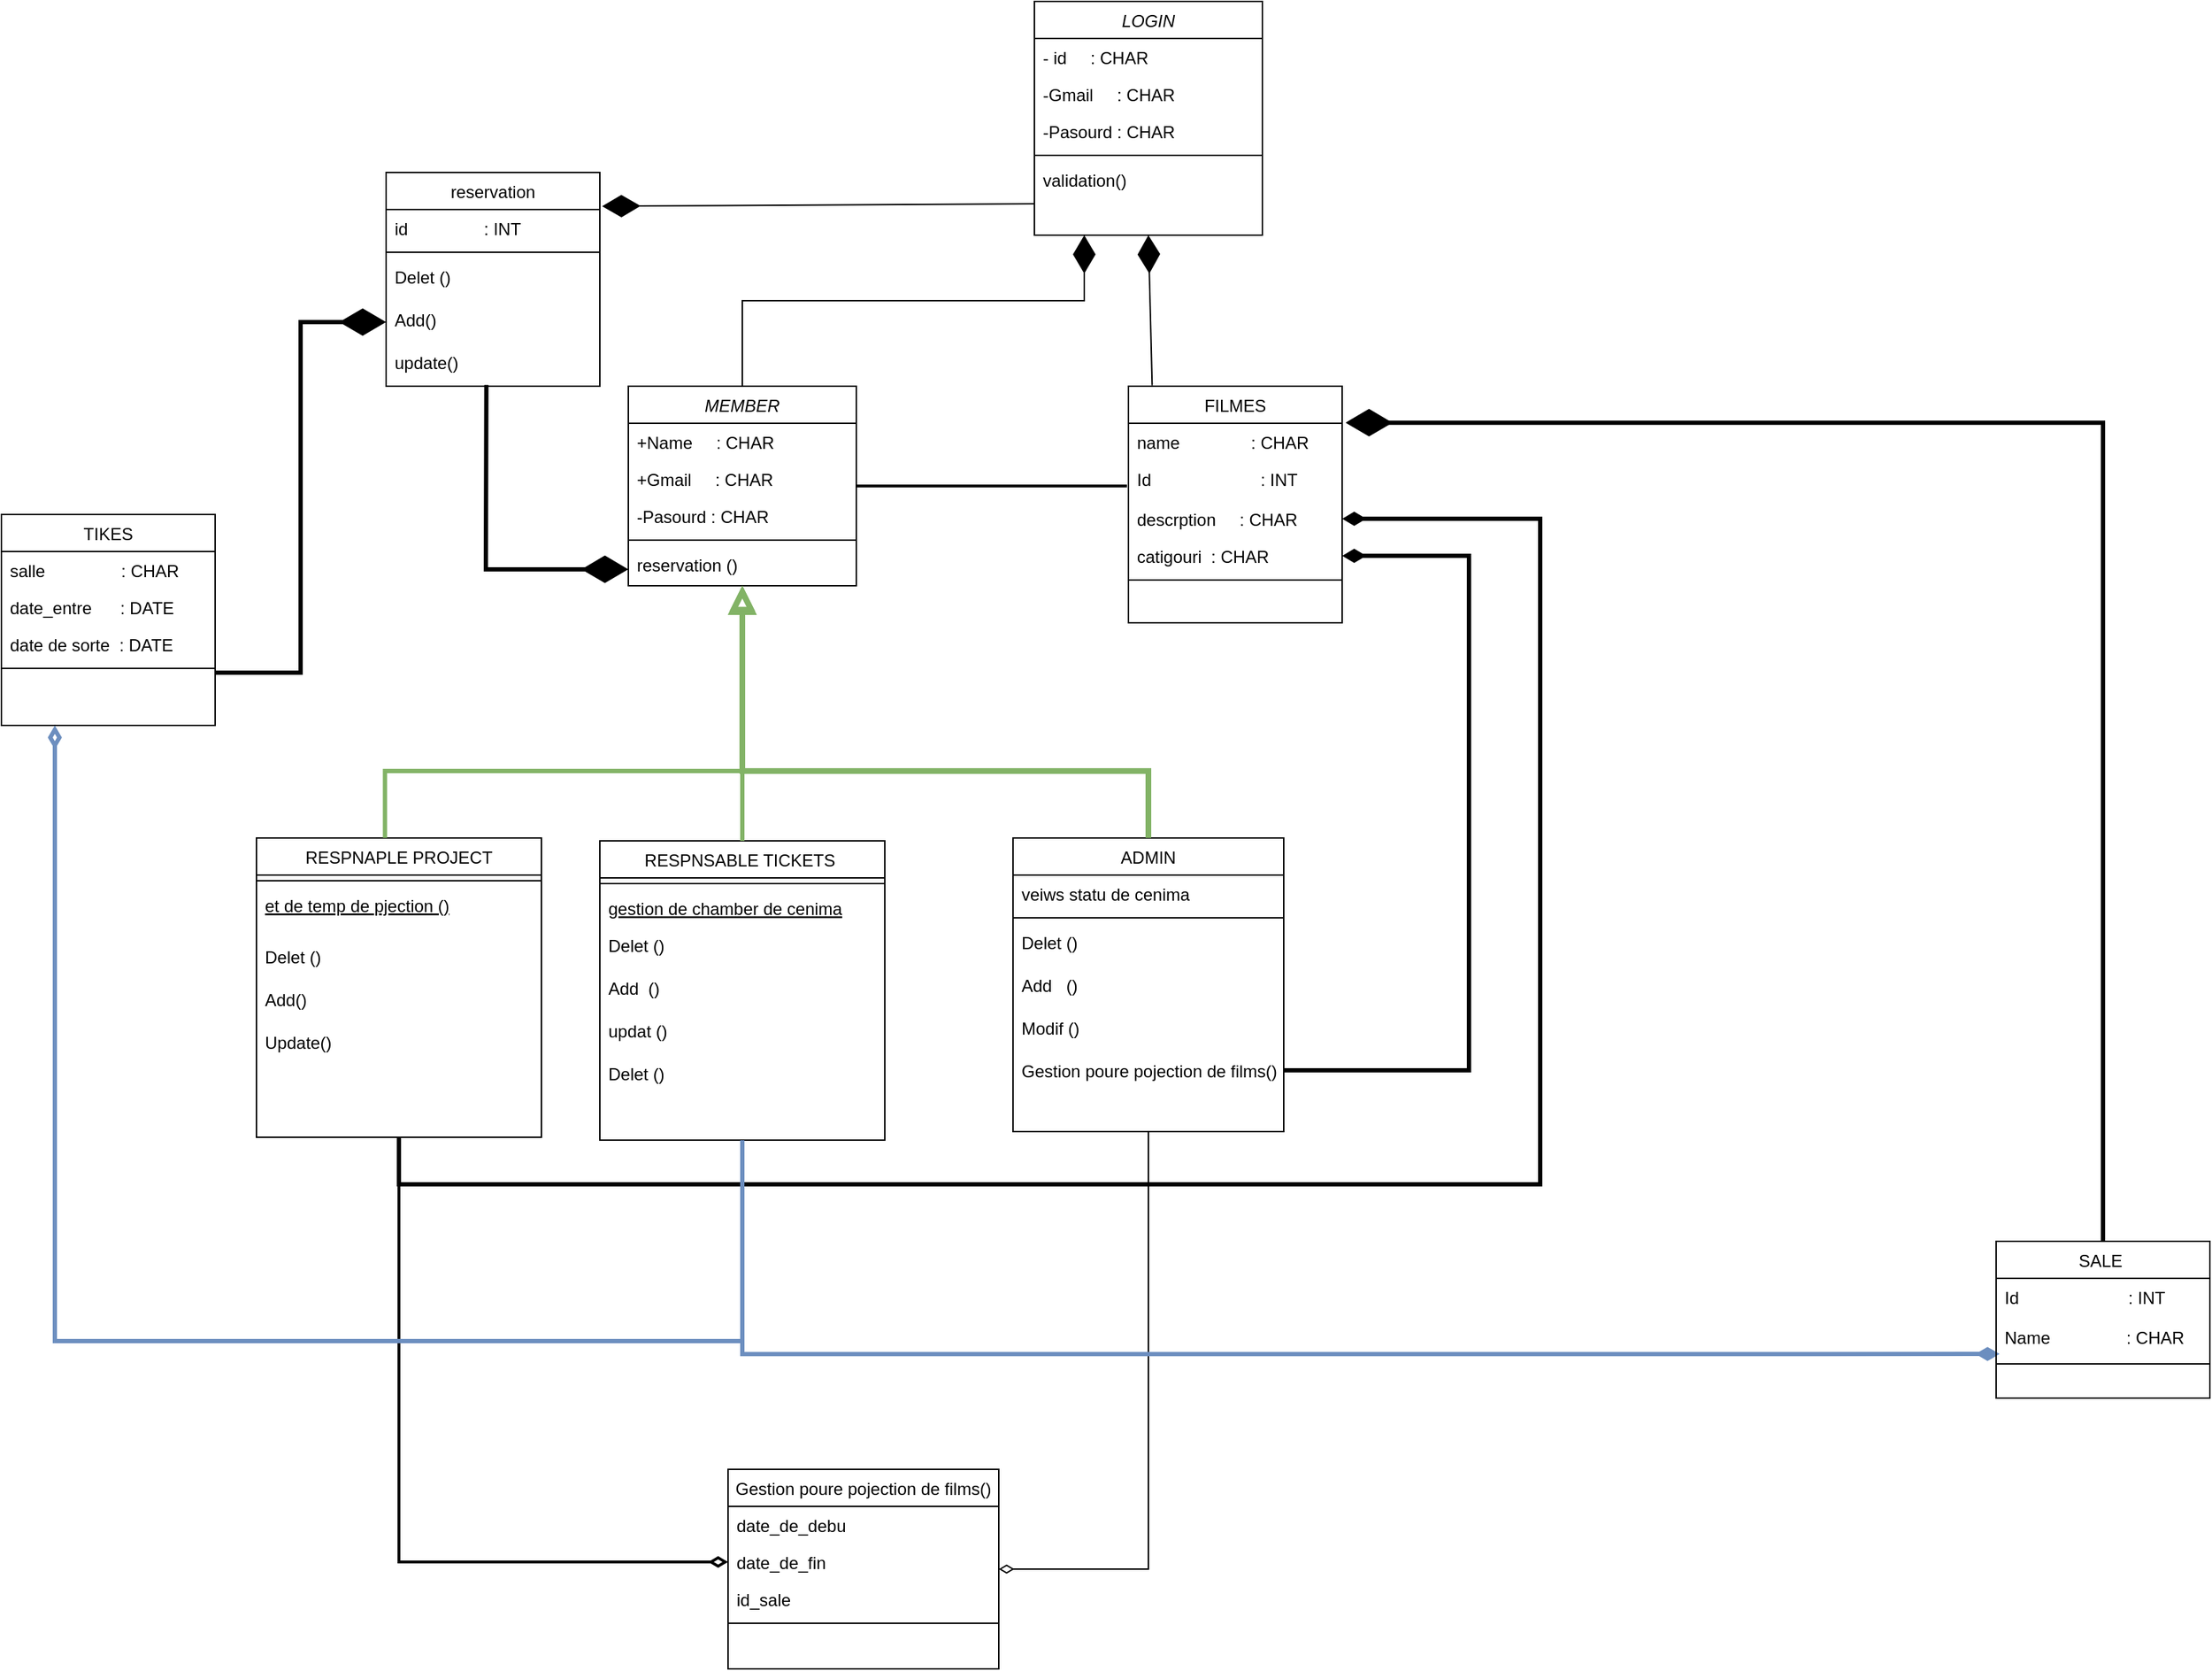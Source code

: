 <mxfile version="25.0.3">
  <diagram id="C5RBs43oDa-KdzZeNtuy" name="Page-1">
    <mxGraphModel dx="3377" dy="1540" grid="1" gridSize="10" guides="1" tooltips="1" connect="1" arrows="1" fold="1" page="1" pageScale="1" pageWidth="827" pageHeight="1169" math="0" shadow="0">
      <root>
        <mxCell id="WIyWlLk6GJQsqaUBKTNV-0" />
        <mxCell id="WIyWlLk6GJQsqaUBKTNV-1" parent="WIyWlLk6GJQsqaUBKTNV-0" />
        <mxCell id="zkfFHV4jXpPFQw0GAbJ--0" value="MEMBER" style="swimlane;fontStyle=2;align=center;verticalAlign=top;childLayout=stackLayout;horizontal=1;startSize=26;horizontalStack=0;resizeParent=1;resizeLast=0;collapsible=1;marginBottom=0;rounded=0;shadow=0;strokeWidth=1;" parent="WIyWlLk6GJQsqaUBKTNV-1" vertex="1">
          <mxGeometry x="-340" y="320" width="160" height="140" as="geometry">
            <mxRectangle x="230" y="140" width="160" height="26" as="alternateBounds" />
          </mxGeometry>
        </mxCell>
        <mxCell id="zkfFHV4jXpPFQw0GAbJ--1" value="+Name     : CHAR" style="text;align=left;verticalAlign=top;spacingLeft=4;spacingRight=4;overflow=hidden;rotatable=0;points=[[0,0.5],[1,0.5]];portConstraint=eastwest;" parent="zkfFHV4jXpPFQw0GAbJ--0" vertex="1">
          <mxGeometry y="26" width="160" height="26" as="geometry" />
        </mxCell>
        <mxCell id="zkfFHV4jXpPFQw0GAbJ--2" value="+Gmail     : CHAR" style="text;align=left;verticalAlign=top;spacingLeft=4;spacingRight=4;overflow=hidden;rotatable=0;points=[[0,0.5],[1,0.5]];portConstraint=eastwest;rounded=0;shadow=0;html=0;" parent="zkfFHV4jXpPFQw0GAbJ--0" vertex="1">
          <mxGeometry y="52" width="160" height="26" as="geometry" />
        </mxCell>
        <mxCell id="zkfFHV4jXpPFQw0GAbJ--3" value="-Pasourd : CHAR " style="text;align=left;verticalAlign=top;spacingLeft=4;spacingRight=4;overflow=hidden;rotatable=0;points=[[0,0.5],[1,0.5]];portConstraint=eastwest;rounded=0;shadow=0;html=0;" parent="zkfFHV4jXpPFQw0GAbJ--0" vertex="1">
          <mxGeometry y="78" width="160" height="26" as="geometry" />
        </mxCell>
        <mxCell id="zkfFHV4jXpPFQw0GAbJ--4" value="" style="line;html=1;strokeWidth=1;align=left;verticalAlign=middle;spacingTop=-1;spacingLeft=3;spacingRight=3;rotatable=0;labelPosition=right;points=[];portConstraint=eastwest;" parent="zkfFHV4jXpPFQw0GAbJ--0" vertex="1">
          <mxGeometry y="104" width="160" height="8" as="geometry" />
        </mxCell>
        <mxCell id="zkfFHV4jXpPFQw0GAbJ--5" value="reservation ()" style="text;align=left;verticalAlign=top;spacingLeft=4;spacingRight=4;overflow=hidden;rotatable=0;points=[[0,0.5],[1,0.5]];portConstraint=eastwest;" parent="zkfFHV4jXpPFQw0GAbJ--0" vertex="1">
          <mxGeometry y="112" width="160" height="28" as="geometry" />
        </mxCell>
        <mxCell id="-boP2i2i7fHWYDnrBL-F-204" style="edgeStyle=orthogonalEdgeStyle;rounded=0;orthogonalLoop=1;jettySize=auto;html=1;exitX=0.5;exitY=1;exitDx=0;exitDy=0;entryX=1;entryY=0.5;entryDx=0;entryDy=0;fontSize=12;startSize=8;endSize=8;endArrow=diamondThin;endFill=0;" edge="1" parent="WIyWlLk6GJQsqaUBKTNV-1" source="zkfFHV4jXpPFQw0GAbJ--13" target="-boP2i2i7fHWYDnrBL-F-194">
          <mxGeometry relative="1" as="geometry" />
        </mxCell>
        <mxCell id="zkfFHV4jXpPFQw0GAbJ--13" value="ADMIN" style="swimlane;fontStyle=0;align=center;verticalAlign=top;childLayout=stackLayout;horizontal=1;startSize=26;horizontalStack=0;resizeParent=1;resizeLast=0;collapsible=1;marginBottom=0;rounded=0;shadow=0;strokeWidth=1;" parent="WIyWlLk6GJQsqaUBKTNV-1" vertex="1">
          <mxGeometry x="-70" y="637" width="190" height="206" as="geometry">
            <mxRectangle x="340" y="380" width="170" height="26" as="alternateBounds" />
          </mxGeometry>
        </mxCell>
        <mxCell id="-boP2i2i7fHWYDnrBL-F-23" value="veiws statu de cenima " style="text;align=left;verticalAlign=top;spacingLeft=4;spacingRight=4;overflow=hidden;rotatable=0;points=[[0,0.5],[1,0.5]];portConstraint=eastwest;" vertex="1" parent="zkfFHV4jXpPFQw0GAbJ--13">
          <mxGeometry y="26" width="190" height="26" as="geometry" />
        </mxCell>
        <mxCell id="zkfFHV4jXpPFQw0GAbJ--15" value="" style="line;html=1;strokeWidth=1;align=left;verticalAlign=middle;spacingTop=-1;spacingLeft=3;spacingRight=3;rotatable=0;labelPosition=right;points=[];portConstraint=eastwest;" parent="zkfFHV4jXpPFQw0GAbJ--13" vertex="1">
          <mxGeometry y="52" width="190" height="8" as="geometry" />
        </mxCell>
        <mxCell id="-boP2i2i7fHWYDnrBL-F-17" value="Delet ()&#xa;&#xa;&#xa;" style="text;align=left;verticalAlign=top;spacingLeft=4;spacingRight=4;overflow=hidden;rotatable=0;points=[[0,0.5],[1,0.5]];portConstraint=eastwest;" vertex="1" parent="zkfFHV4jXpPFQw0GAbJ--13">
          <mxGeometry y="60" width="190" height="30" as="geometry" />
        </mxCell>
        <mxCell id="-boP2i2i7fHWYDnrBL-F-147" value="Add   ()" style="text;align=left;verticalAlign=top;spacingLeft=4;spacingRight=4;overflow=hidden;rotatable=0;points=[[0,0.5],[1,0.5]];portConstraint=eastwest;" vertex="1" parent="zkfFHV4jXpPFQw0GAbJ--13">
          <mxGeometry y="90" width="190" height="30" as="geometry" />
        </mxCell>
        <mxCell id="-boP2i2i7fHWYDnrBL-F-148" value="Modif ()" style="text;align=left;verticalAlign=top;spacingLeft=4;spacingRight=4;overflow=hidden;rotatable=0;points=[[0,0.5],[1,0.5]];portConstraint=eastwest;" vertex="1" parent="zkfFHV4jXpPFQw0GAbJ--13">
          <mxGeometry y="120" width="190" height="30" as="geometry" />
        </mxCell>
        <mxCell id="-boP2i2i7fHWYDnrBL-F-21" value="Gestion poure pojection de films()" style="text;align=left;verticalAlign=top;spacingLeft=4;spacingRight=4;overflow=hidden;rotatable=0;points=[[0,0.5],[1,0.5]];portConstraint=eastwest;" vertex="1" parent="zkfFHV4jXpPFQw0GAbJ--13">
          <mxGeometry y="150" width="190" height="26" as="geometry" />
        </mxCell>
        <mxCell id="zkfFHV4jXpPFQw0GAbJ--16" value="" style="endArrow=block;endSize=10;endFill=0;shadow=0;strokeWidth=4;rounded=0;curved=0;edgeStyle=elbowEdgeStyle;elbow=vertical;exitX=0.5;exitY=0;exitDx=0;exitDy=0;entryX=0.5;entryY=1;entryDx=0;entryDy=0;fillColor=#d5e8d4;strokeColor=#82B366;" parent="WIyWlLk6GJQsqaUBKTNV-1" source="zkfFHV4jXpPFQw0GAbJ--13" target="zkfFHV4jXpPFQw0GAbJ--0" edge="1">
          <mxGeometry width="160" relative="1" as="geometry">
            <mxPoint x="10" y="769" as="sourcePoint" />
            <mxPoint x="-260" y="554" as="targetPoint" />
            <Array as="points">
              <mxPoint x="-110" y="590" />
            </Array>
          </mxGeometry>
        </mxCell>
        <mxCell id="zkfFHV4jXpPFQw0GAbJ--17" value="FILMES" style="swimlane;fontStyle=0;align=center;verticalAlign=top;childLayout=stackLayout;horizontal=1;startSize=26;horizontalStack=0;resizeParent=1;resizeLast=0;collapsible=1;marginBottom=0;rounded=0;shadow=0;strokeWidth=1;" parent="WIyWlLk6GJQsqaUBKTNV-1" vertex="1">
          <mxGeometry x="11" y="320" width="150" height="166" as="geometry">
            <mxRectangle x="550" y="140" width="160" height="26" as="alternateBounds" />
          </mxGeometry>
        </mxCell>
        <mxCell id="zkfFHV4jXpPFQw0GAbJ--21" value="name               : CHAR" style="text;align=left;verticalAlign=top;spacingLeft=4;spacingRight=4;overflow=hidden;rotatable=0;points=[[0,0.5],[1,0.5]];portConstraint=eastwest;rounded=0;shadow=0;html=0;" parent="zkfFHV4jXpPFQw0GAbJ--17" vertex="1">
          <mxGeometry y="26" width="150" height="26" as="geometry" />
        </mxCell>
        <mxCell id="-boP2i2i7fHWYDnrBL-F-185" value="Id                       : INT" style="text;align=left;verticalAlign=top;spacingLeft=4;spacingRight=4;overflow=hidden;rotatable=0;points=[[0,0.5],[1,0.5]];portConstraint=eastwest;rounded=0;shadow=0;html=0;" vertex="1" parent="zkfFHV4jXpPFQw0GAbJ--17">
          <mxGeometry y="52" width="150" height="28" as="geometry" />
        </mxCell>
        <mxCell id="zkfFHV4jXpPFQw0GAbJ--22" value="descrption     : CHAR" style="text;align=left;verticalAlign=top;spacingLeft=4;spacingRight=4;overflow=hidden;rotatable=0;points=[[0,0.5],[1,0.5]];portConstraint=eastwest;rounded=0;shadow=0;html=0;" parent="zkfFHV4jXpPFQw0GAbJ--17" vertex="1">
          <mxGeometry y="80" width="150" height="26" as="geometry" />
        </mxCell>
        <mxCell id="-boP2i2i7fHWYDnrBL-F-37" value="catigouri  : CHAR" style="text;align=left;verticalAlign=top;spacingLeft=4;spacingRight=4;overflow=hidden;rotatable=0;points=[[0,0.5],[1,0.5]];portConstraint=eastwest;rounded=0;shadow=0;html=0;" vertex="1" parent="zkfFHV4jXpPFQw0GAbJ--17">
          <mxGeometry y="106" width="150" height="26" as="geometry" />
        </mxCell>
        <mxCell id="zkfFHV4jXpPFQw0GAbJ--23" value="" style="line;html=1;strokeWidth=1;align=left;verticalAlign=middle;spacingTop=-1;spacingLeft=3;spacingRight=3;rotatable=0;labelPosition=right;points=[];portConstraint=eastwest;" parent="zkfFHV4jXpPFQw0GAbJ--17" vertex="1">
          <mxGeometry y="132" width="150" height="8" as="geometry" />
        </mxCell>
        <mxCell id="-boP2i2i7fHWYDnrBL-F-205" style="edgeStyle=orthogonalEdgeStyle;rounded=0;orthogonalLoop=1;jettySize=auto;html=1;entryX=0;entryY=0.5;entryDx=0;entryDy=0;fontSize=12;startSize=8;endSize=8;endArrow=diamondThin;endFill=0;strokeWidth=2;" edge="1" parent="WIyWlLk6GJQsqaUBKTNV-1" source="-boP2i2i7fHWYDnrBL-F-1" target="-boP2i2i7fHWYDnrBL-F-201">
          <mxGeometry relative="1" as="geometry">
            <Array as="points">
              <mxPoint x="-501" y="1145" />
            </Array>
          </mxGeometry>
        </mxCell>
        <mxCell id="-boP2i2i7fHWYDnrBL-F-1" value="RESPNAPLE PROJECT" style="swimlane;fontStyle=0;align=center;verticalAlign=top;childLayout=stackLayout;horizontal=1;startSize=26;horizontalStack=0;resizeParent=1;resizeLast=0;collapsible=1;marginBottom=0;rounded=0;shadow=0;strokeWidth=1;" vertex="1" parent="WIyWlLk6GJQsqaUBKTNV-1">
          <mxGeometry x="-601" y="637" width="200" height="210" as="geometry">
            <mxRectangle x="130" y="380" width="160" height="26" as="alternateBounds" />
          </mxGeometry>
        </mxCell>
        <mxCell id="-boP2i2i7fHWYDnrBL-F-4" value="" style="line;html=1;strokeWidth=1;align=left;verticalAlign=middle;spacingTop=-1;spacingLeft=3;spacingRight=3;rotatable=0;labelPosition=right;points=[];portConstraint=eastwest;" vertex="1" parent="-boP2i2i7fHWYDnrBL-F-1">
          <mxGeometry y="26" width="200" height="8" as="geometry" />
        </mxCell>
        <mxCell id="-boP2i2i7fHWYDnrBL-F-5" value="et de temp de pjection ()" style="text;align=left;verticalAlign=top;spacingLeft=4;spacingRight=4;overflow=hidden;rotatable=0;points=[[0,0.5],[1,0.5]];portConstraint=eastwest;fontStyle=4" vertex="1" parent="-boP2i2i7fHWYDnrBL-F-1">
          <mxGeometry y="34" width="200" height="36" as="geometry" />
        </mxCell>
        <mxCell id="-boP2i2i7fHWYDnrBL-F-163" value="Delet ()&#xa;&#xa;&#xa;" style="text;align=left;verticalAlign=top;spacingLeft=4;spacingRight=4;overflow=hidden;rotatable=0;points=[[0,0.5],[1,0.5]];portConstraint=eastwest;" vertex="1" parent="-boP2i2i7fHWYDnrBL-F-1">
          <mxGeometry y="70" width="200" height="30" as="geometry" />
        </mxCell>
        <mxCell id="-boP2i2i7fHWYDnrBL-F-164" value="Add()" style="text;align=left;verticalAlign=top;spacingLeft=4;spacingRight=4;overflow=hidden;rotatable=0;points=[[0,0.5],[1,0.5]];portConstraint=eastwest;" vertex="1" parent="-boP2i2i7fHWYDnrBL-F-1">
          <mxGeometry y="100" width="200" height="30" as="geometry" />
        </mxCell>
        <mxCell id="-boP2i2i7fHWYDnrBL-F-165" value="Update()" style="text;align=left;verticalAlign=top;spacingLeft=4;spacingRight=4;overflow=hidden;rotatable=0;points=[[0,0.5],[1,0.5]];portConstraint=eastwest;" vertex="1" parent="-boP2i2i7fHWYDnrBL-F-1">
          <mxGeometry y="130" width="200" height="30" as="geometry" />
        </mxCell>
        <mxCell id="-boP2i2i7fHWYDnrBL-F-14" value="" style="endArrow=block;endSize=10;endFill=0;shadow=0;strokeWidth=3;rounded=0;curved=0;edgeStyle=elbowEdgeStyle;elbow=vertical;exitX=0.451;exitY=0;exitDx=0;exitDy=0;exitPerimeter=0;entryX=0.5;entryY=1;entryDx=0;entryDy=0;fillColor=#d5e8d4;strokeColor=#82b366;" edge="1" parent="WIyWlLk6GJQsqaUBKTNV-1" source="-boP2i2i7fHWYDnrBL-F-1" target="zkfFHV4jXpPFQw0GAbJ--0">
          <mxGeometry width="160" relative="1" as="geometry">
            <mxPoint x="-500" y="770" as="sourcePoint" />
            <mxPoint x="-260" y="554" as="targetPoint" />
            <Array as="points">
              <mxPoint x="-380" y="590" />
              <mxPoint x="-380" y="578" />
            </Array>
          </mxGeometry>
        </mxCell>
        <mxCell id="-boP2i2i7fHWYDnrBL-F-191" style="edgeStyle=orthogonalEdgeStyle;rounded=0;orthogonalLoop=1;jettySize=auto;html=1;fontSize=12;startSize=8;endSize=8;endArrow=diamondThin;endFill=1;strokeWidth=3;exitX=0.5;exitY=1;exitDx=0;exitDy=0;entryX=0.016;entryY=0.895;entryDx=0;entryDy=0;entryPerimeter=0;strokeColor=#6c8ebf;fillColor=#dae8fc;" edge="1" parent="WIyWlLk6GJQsqaUBKTNV-1" source="-boP2i2i7fHWYDnrBL-F-18" target="-boP2i2i7fHWYDnrBL-F-167">
          <mxGeometry relative="1" as="geometry">
            <mxPoint x="610" y="1000" as="targetPoint" />
            <Array as="points">
              <mxPoint x="-260" y="999" />
            </Array>
          </mxGeometry>
        </mxCell>
        <mxCell id="-boP2i2i7fHWYDnrBL-F-18" value="RESPNSABLE TICKETS " style="swimlane;fontStyle=0;align=center;verticalAlign=top;childLayout=stackLayout;horizontal=1;startSize=26;horizontalStack=0;resizeParent=1;resizeLast=0;collapsible=1;marginBottom=0;rounded=0;shadow=0;strokeWidth=1;" vertex="1" parent="WIyWlLk6GJQsqaUBKTNV-1">
          <mxGeometry x="-360" y="639" width="200" height="210" as="geometry">
            <mxRectangle x="130" y="380" width="160" height="26" as="alternateBounds" />
          </mxGeometry>
        </mxCell>
        <mxCell id="-boP2i2i7fHWYDnrBL-F-19" value="" style="line;html=1;strokeWidth=1;align=left;verticalAlign=middle;spacingTop=-1;spacingLeft=3;spacingRight=3;rotatable=0;labelPosition=right;points=[];portConstraint=eastwest;" vertex="1" parent="-boP2i2i7fHWYDnrBL-F-18">
          <mxGeometry y="26" width="200" height="8" as="geometry" />
        </mxCell>
        <mxCell id="-boP2i2i7fHWYDnrBL-F-20" value="gestion de chamber de cenima" style="text;align=left;verticalAlign=top;spacingLeft=4;spacingRight=4;overflow=hidden;rotatable=0;points=[[0,0.5],[1,0.5]];portConstraint=eastwest;fontStyle=4" vertex="1" parent="-boP2i2i7fHWYDnrBL-F-18">
          <mxGeometry y="34" width="200" height="26" as="geometry" />
        </mxCell>
        <mxCell id="-boP2i2i7fHWYDnrBL-F-158" value="Delet ()&#xa;&#xa;&#xa;" style="text;align=left;verticalAlign=top;spacingLeft=4;spacingRight=4;overflow=hidden;rotatable=0;points=[[0,0.5],[1,0.5]];portConstraint=eastwest;" vertex="1" parent="-boP2i2i7fHWYDnrBL-F-18">
          <mxGeometry y="60" width="200" height="30" as="geometry" />
        </mxCell>
        <mxCell id="-boP2i2i7fHWYDnrBL-F-159" value="Add  ()" style="text;align=left;verticalAlign=top;spacingLeft=4;spacingRight=4;overflow=hidden;rotatable=0;points=[[0,0.5],[1,0.5]];portConstraint=eastwest;" vertex="1" parent="-boP2i2i7fHWYDnrBL-F-18">
          <mxGeometry y="90" width="200" height="30" as="geometry" />
        </mxCell>
        <mxCell id="-boP2i2i7fHWYDnrBL-F-160" value="updat ()" style="text;align=left;verticalAlign=top;spacingLeft=4;spacingRight=4;overflow=hidden;rotatable=0;points=[[0,0.5],[1,0.5]];portConstraint=eastwest;" vertex="1" parent="-boP2i2i7fHWYDnrBL-F-18">
          <mxGeometry y="120" width="200" height="30" as="geometry" />
        </mxCell>
        <mxCell id="-boP2i2i7fHWYDnrBL-F-161" value="Delet ()&#xa;&#xa;&#xa;" style="text;align=left;verticalAlign=top;spacingLeft=4;spacingRight=4;overflow=hidden;rotatable=0;points=[[0,0.5],[1,0.5]];portConstraint=eastwest;" vertex="1" parent="-boP2i2i7fHWYDnrBL-F-18">
          <mxGeometry y="150" width="200" height="30" as="geometry" />
        </mxCell>
        <mxCell id="-boP2i2i7fHWYDnrBL-F-24" value="" style="endArrow=block;endSize=10;endFill=0;shadow=0;strokeWidth=3;rounded=0;curved=0;edgeStyle=elbowEdgeStyle;elbow=vertical;entryX=0.5;entryY=1;entryDx=0;entryDy=0;exitX=0.5;exitY=0;exitDx=0;exitDy=0;fillColor=#d5e8d4;strokeColor=#82b366;" edge="1" parent="WIyWlLk6GJQsqaUBKTNV-1" source="-boP2i2i7fHWYDnrBL-F-18" target="zkfFHV4jXpPFQw0GAbJ--0">
          <mxGeometry width="160" relative="1" as="geometry">
            <mxPoint x="-260" y="780" as="sourcePoint" />
            <mxPoint x="-260" y="554" as="targetPoint" />
            <Array as="points" />
          </mxGeometry>
        </mxCell>
        <mxCell id="-boP2i2i7fHWYDnrBL-F-38" value="" style="endArrow=diamondThin;endFill=1;endSize=24;html=1;rounded=0;fontSize=12;curved=1;entryX=0.5;entryY=1;entryDx=0;entryDy=0;exitX=0.111;exitY=-0.004;exitDx=0;exitDy=0;exitPerimeter=0;" edge="1" parent="WIyWlLk6GJQsqaUBKTNV-1" source="zkfFHV4jXpPFQw0GAbJ--17" target="-boP2i2i7fHWYDnrBL-F-39">
          <mxGeometry width="160" relative="1" as="geometry">
            <mxPoint x="25" y="310" as="sourcePoint" />
            <mxPoint x="-40.0" y="290.002" as="targetPoint" />
          </mxGeometry>
        </mxCell>
        <mxCell id="-boP2i2i7fHWYDnrBL-F-39" value="LOGIN" style="swimlane;fontStyle=2;align=center;verticalAlign=top;childLayout=stackLayout;horizontal=1;startSize=26;horizontalStack=0;resizeParent=1;resizeLast=0;collapsible=1;marginBottom=0;rounded=0;shadow=0;strokeWidth=1;" vertex="1" parent="WIyWlLk6GJQsqaUBKTNV-1">
          <mxGeometry x="-55" y="50" width="160" height="164" as="geometry">
            <mxRectangle x="230" y="140" width="160" height="26" as="alternateBounds" />
          </mxGeometry>
        </mxCell>
        <mxCell id="-boP2i2i7fHWYDnrBL-F-40" value="- id     : CHAR" style="text;align=left;verticalAlign=top;spacingLeft=4;spacingRight=4;overflow=hidden;rotatable=0;points=[[0,0.5],[1,0.5]];portConstraint=eastwest;" vertex="1" parent="-boP2i2i7fHWYDnrBL-F-39">
          <mxGeometry y="26" width="160" height="26" as="geometry" />
        </mxCell>
        <mxCell id="-boP2i2i7fHWYDnrBL-F-41" value="-Gmail     : CHAR" style="text;align=left;verticalAlign=top;spacingLeft=4;spacingRight=4;overflow=hidden;rotatable=0;points=[[0,0.5],[1,0.5]];portConstraint=eastwest;rounded=0;shadow=0;html=0;" vertex="1" parent="-boP2i2i7fHWYDnrBL-F-39">
          <mxGeometry y="52" width="160" height="26" as="geometry" />
        </mxCell>
        <mxCell id="-boP2i2i7fHWYDnrBL-F-42" value="-Pasourd : CHAR " style="text;align=left;verticalAlign=top;spacingLeft=4;spacingRight=4;overflow=hidden;rotatable=0;points=[[0,0.5],[1,0.5]];portConstraint=eastwest;rounded=0;shadow=0;html=0;" vertex="1" parent="-boP2i2i7fHWYDnrBL-F-39">
          <mxGeometry y="78" width="160" height="26" as="geometry" />
        </mxCell>
        <mxCell id="-boP2i2i7fHWYDnrBL-F-43" value="" style="line;html=1;strokeWidth=1;align=left;verticalAlign=middle;spacingTop=-1;spacingLeft=3;spacingRight=3;rotatable=0;labelPosition=right;points=[];portConstraint=eastwest;" vertex="1" parent="-boP2i2i7fHWYDnrBL-F-39">
          <mxGeometry y="104" width="160" height="8" as="geometry" />
        </mxCell>
        <mxCell id="-boP2i2i7fHWYDnrBL-F-44" value="validation()" style="text;align=left;verticalAlign=top;spacingLeft=4;spacingRight=4;overflow=hidden;rotatable=0;points=[[0,0.5],[1,0.5]];portConstraint=eastwest;" vertex="1" parent="-boP2i2i7fHWYDnrBL-F-39">
          <mxGeometry y="112" width="160" height="28" as="geometry" />
        </mxCell>
        <mxCell id="-boP2i2i7fHWYDnrBL-F-62" value="" style="endArrow=diamondThin;endFill=1;endSize=24;html=1;rounded=0;fontSize=12;curved=1;entryX=0.25;entryY=1;entryDx=0;entryDy=0;" edge="1" parent="WIyWlLk6GJQsqaUBKTNV-1">
          <mxGeometry width="160" relative="1" as="geometry">
            <mxPoint x="-20" y="260" as="sourcePoint" />
            <mxPoint x="-20.0" y="214.0" as="targetPoint" />
            <Array as="points">
              <mxPoint x="-20" y="230" />
            </Array>
          </mxGeometry>
        </mxCell>
        <mxCell id="-boP2i2i7fHWYDnrBL-F-82" value="" style="endArrow=diamondThin;endFill=1;endSize=24;html=1;rounded=0;fontSize=12;curved=1;" edge="1" parent="WIyWlLk6GJQsqaUBKTNV-1">
          <mxGeometry width="160" relative="1" as="geometry">
            <mxPoint x="-241.2" y="320" as="sourcePoint" />
            <mxPoint x="-241.2" y="320.0" as="targetPoint" />
          </mxGeometry>
        </mxCell>
        <mxCell id="-boP2i2i7fHWYDnrBL-F-87" value="" style="shape=partialRectangle;whiteSpace=wrap;html=1;bottom=0;right=0;fillColor=none;" vertex="1" parent="WIyWlLk6GJQsqaUBKTNV-1">
          <mxGeometry x="-260" y="260" width="240" height="60" as="geometry" />
        </mxCell>
        <mxCell id="-boP2i2i7fHWYDnrBL-F-96" value="" style="line;strokeWidth=2;html=1;" vertex="1" parent="WIyWlLk6GJQsqaUBKTNV-1">
          <mxGeometry x="-180" y="385" width="190" height="10" as="geometry" />
        </mxCell>
        <mxCell id="-boP2i2i7fHWYDnrBL-F-103" value="TIKES" style="swimlane;fontStyle=0;align=center;verticalAlign=top;childLayout=stackLayout;horizontal=1;startSize=26;horizontalStack=0;resizeParent=1;resizeLast=0;collapsible=1;marginBottom=0;rounded=0;shadow=0;strokeWidth=1;" vertex="1" parent="WIyWlLk6GJQsqaUBKTNV-1">
          <mxGeometry x="-780" y="410" width="150" height="148" as="geometry">
            <mxRectangle x="550" y="140" width="160" height="26" as="alternateBounds" />
          </mxGeometry>
        </mxCell>
        <mxCell id="-boP2i2i7fHWYDnrBL-F-105" value="salle                : CHAR" style="text;align=left;verticalAlign=top;spacingLeft=4;spacingRight=4;overflow=hidden;rotatable=0;points=[[0,0.5],[1,0.5]];portConstraint=eastwest;rounded=0;shadow=0;html=0;" vertex="1" parent="-boP2i2i7fHWYDnrBL-F-103">
          <mxGeometry y="26" width="150" height="26" as="geometry" />
        </mxCell>
        <mxCell id="-boP2i2i7fHWYDnrBL-F-106" value="date_entre      : DATE" style="text;align=left;verticalAlign=top;spacingLeft=4;spacingRight=4;overflow=hidden;rotatable=0;points=[[0,0.5],[1,0.5]];portConstraint=eastwest;rounded=0;shadow=0;html=0;" vertex="1" parent="-boP2i2i7fHWYDnrBL-F-103">
          <mxGeometry y="52" width="150" height="26" as="geometry" />
        </mxCell>
        <mxCell id="-boP2i2i7fHWYDnrBL-F-107" value="date de sorte  : DATE" style="text;align=left;verticalAlign=top;spacingLeft=4;spacingRight=4;overflow=hidden;rotatable=0;points=[[0,0.5],[1,0.5]];portConstraint=eastwest;rounded=0;shadow=0;html=0;" vertex="1" parent="-boP2i2i7fHWYDnrBL-F-103">
          <mxGeometry y="78" width="150" height="26" as="geometry" />
        </mxCell>
        <mxCell id="-boP2i2i7fHWYDnrBL-F-108" value="" style="line;html=1;strokeWidth=1;align=left;verticalAlign=middle;spacingTop=-1;spacingLeft=3;spacingRight=3;rotatable=0;labelPosition=right;points=[];portConstraint=eastwest;" vertex="1" parent="-boP2i2i7fHWYDnrBL-F-103">
          <mxGeometry y="104" width="150" height="8" as="geometry" />
        </mxCell>
        <mxCell id="-boP2i2i7fHWYDnrBL-F-114" value="" style="edgeStyle=segmentEdgeStyle;endArrow=diamondThin;html=1;curved=0;rounded=0;endSize=8;startSize=8;fontSize=12;exitX=0.5;exitY=1;exitDx=0;exitDy=0;entryX=1;entryY=0.5;entryDx=0;entryDy=0;endFill=1;strokeWidth=3;fillColor=#ffe6cc;strokeColor=#000000;" edge="1" parent="WIyWlLk6GJQsqaUBKTNV-1" source="-boP2i2i7fHWYDnrBL-F-1" target="zkfFHV4jXpPFQw0GAbJ--22">
          <mxGeometry width="50" height="50" relative="1" as="geometry">
            <mxPoint x="-560" y="770" as="sourcePoint" />
            <mxPoint x="460.889" y="880" as="targetPoint" />
            <Array as="points">
              <mxPoint x="-500" y="880" />
              <mxPoint x="300" y="880" />
              <mxPoint x="300" y="395" />
            </Array>
          </mxGeometry>
        </mxCell>
        <mxCell id="-boP2i2i7fHWYDnrBL-F-116" value="" style="edgeStyle=elbowEdgeStyle;elbow=vertical;endArrow=diamondThin;html=1;curved=0;rounded=0;endSize=8;startSize=8;fontSize=12;entryX=0.25;entryY=1;entryDx=0;entryDy=0;fillColor=#dae8fc;strokeColor=#6c8ebf;exitX=0.5;exitY=1;exitDx=0;exitDy=0;strokeWidth=3;endFill=0;" edge="1" parent="WIyWlLk6GJQsqaUBKTNV-1" source="-boP2i2i7fHWYDnrBL-F-18" target="-boP2i2i7fHWYDnrBL-F-103">
          <mxGeometry width="50" height="50" relative="1" as="geometry">
            <mxPoint x="-227.5" y="775.37" as="sourcePoint" />
            <mxPoint x="-700" y="347.998" as="targetPoint" />
            <Array as="points">
              <mxPoint x="-460" y="990" />
            </Array>
          </mxGeometry>
        </mxCell>
        <mxCell id="-boP2i2i7fHWYDnrBL-F-117" value="" style="edgeStyle=elbowEdgeStyle;elbow=vertical;endArrow=diamondThin;html=1;curved=0;rounded=0;endSize=8;startSize=8;fontSize=12;exitX=1;exitY=0.5;exitDx=0;exitDy=0;entryX=1;entryY=0.5;entryDx=0;entryDy=0;endFill=1;strokeWidth=3;fillColor=#f8cecc;strokeColor=#000000;" edge="1" parent="WIyWlLk6GJQsqaUBKTNV-1" source="-boP2i2i7fHWYDnrBL-F-21" target="-boP2i2i7fHWYDnrBL-F-37">
          <mxGeometry width="50" height="50" relative="1" as="geometry">
            <mxPoint x="90" y="620" as="sourcePoint" />
            <mxPoint x="140" y="570" as="targetPoint" />
            <Array as="points">
              <mxPoint x="250" y="600" />
            </Array>
          </mxGeometry>
        </mxCell>
        <mxCell id="-boP2i2i7fHWYDnrBL-F-122" value="SALE " style="swimlane;fontStyle=0;align=center;verticalAlign=top;childLayout=stackLayout;horizontal=1;startSize=26;horizontalStack=0;resizeParent=1;resizeLast=0;collapsible=1;marginBottom=0;rounded=0;shadow=0;strokeWidth=1;" vertex="1" parent="WIyWlLk6GJQsqaUBKTNV-1">
          <mxGeometry x="620" y="920" width="150" height="110" as="geometry">
            <mxRectangle x="550" y="140" width="160" height="26" as="alternateBounds" />
          </mxGeometry>
        </mxCell>
        <mxCell id="-boP2i2i7fHWYDnrBL-F-124" value="Id                       : INT" style="text;align=left;verticalAlign=top;spacingLeft=4;spacingRight=4;overflow=hidden;rotatable=0;points=[[0,0.5],[1,0.5]];portConstraint=eastwest;rounded=0;shadow=0;html=0;" vertex="1" parent="-boP2i2i7fHWYDnrBL-F-122">
          <mxGeometry y="26" width="150" height="28" as="geometry" />
        </mxCell>
        <mxCell id="-boP2i2i7fHWYDnrBL-F-167" value="Name                : CHAR" style="text;align=left;verticalAlign=top;spacingLeft=4;spacingRight=4;overflow=hidden;rotatable=0;points=[[0,0.5],[1,0.5]];portConstraint=eastwest;rounded=0;shadow=0;html=0;" vertex="1" parent="-boP2i2i7fHWYDnrBL-F-122">
          <mxGeometry y="54" width="150" height="28" as="geometry" />
        </mxCell>
        <mxCell id="-boP2i2i7fHWYDnrBL-F-127" value="" style="line;html=1;strokeWidth=1;align=left;verticalAlign=middle;spacingTop=-1;spacingLeft=3;spacingRight=3;rotatable=0;labelPosition=right;points=[];portConstraint=eastwest;" vertex="1" parent="-boP2i2i7fHWYDnrBL-F-122">
          <mxGeometry y="82" width="150" height="8" as="geometry" />
        </mxCell>
        <mxCell id="-boP2i2i7fHWYDnrBL-F-169" value="" style="endArrow=diamondThin;endFill=1;endSize=24;html=1;rounded=0;fontSize=12;entryX=1.016;entryY=-0.016;entryDx=0;entryDy=0;edgeStyle=elbowEdgeStyle;strokeWidth=3;entryPerimeter=0;exitX=0.5;exitY=0;exitDx=0;exitDy=0;" edge="1" parent="WIyWlLk6GJQsqaUBKTNV-1" source="-boP2i2i7fHWYDnrBL-F-122" target="zkfFHV4jXpPFQw0GAbJ--21">
          <mxGeometry width="160" relative="1" as="geometry">
            <mxPoint x="690" y="910" as="sourcePoint" />
            <mxPoint x="260" y="320" as="targetPoint" />
            <Array as="points">
              <mxPoint x="695" y="600" />
            </Array>
          </mxGeometry>
        </mxCell>
        <mxCell id="-boP2i2i7fHWYDnrBL-F-172" value="" style="endArrow=diamondThin;endFill=1;endSize=24;html=1;rounded=0;fontSize=12;entryX=0;entryY=0.5;entryDx=0;entryDy=0;exitX=1;exitY=0.75;exitDx=0;exitDy=0;edgeStyle=elbowEdgeStyle;strokeWidth=3;" edge="1" parent="WIyWlLk6GJQsqaUBKTNV-1" source="-boP2i2i7fHWYDnrBL-F-103" target="-boP2i2i7fHWYDnrBL-F-183">
          <mxGeometry width="160" relative="1" as="geometry">
            <mxPoint x="-580" y="340" as="sourcePoint" />
            <mxPoint x="-420" y="340" as="targetPoint" />
          </mxGeometry>
        </mxCell>
        <mxCell id="-boP2i2i7fHWYDnrBL-F-173" value="reservation" style="swimlane;fontStyle=0;align=center;verticalAlign=top;childLayout=stackLayout;horizontal=1;startSize=26;horizontalStack=0;resizeParent=1;resizeLast=0;collapsible=1;marginBottom=0;rounded=0;shadow=0;strokeWidth=1;" vertex="1" parent="WIyWlLk6GJQsqaUBKTNV-1">
          <mxGeometry x="-510" y="170" width="150" height="150" as="geometry">
            <mxRectangle x="550" y="140" width="160" height="26" as="alternateBounds" />
          </mxGeometry>
        </mxCell>
        <mxCell id="-boP2i2i7fHWYDnrBL-F-174" value="id                : INT" style="text;align=left;verticalAlign=top;spacingLeft=4;spacingRight=4;overflow=hidden;rotatable=0;points=[[0,0.5],[1,0.5]];portConstraint=eastwest;rounded=0;shadow=0;html=0;" vertex="1" parent="-boP2i2i7fHWYDnrBL-F-173">
          <mxGeometry y="26" width="150" height="26" as="geometry" />
        </mxCell>
        <mxCell id="-boP2i2i7fHWYDnrBL-F-177" value="" style="line;html=1;strokeWidth=1;align=left;verticalAlign=middle;spacingTop=-1;spacingLeft=3;spacingRight=3;rotatable=0;labelPosition=right;points=[];portConstraint=eastwest;" vertex="1" parent="-boP2i2i7fHWYDnrBL-F-173">
          <mxGeometry y="52" width="150" height="8" as="geometry" />
        </mxCell>
        <mxCell id="-boP2i2i7fHWYDnrBL-F-182" value="Delet ()&#xa;&#xa;&#xa;" style="text;align=left;verticalAlign=top;spacingLeft=4;spacingRight=4;overflow=hidden;rotatable=0;points=[[0,0.5],[1,0.5]];portConstraint=eastwest;" vertex="1" parent="-boP2i2i7fHWYDnrBL-F-173">
          <mxGeometry y="60" width="150" height="30" as="geometry" />
        </mxCell>
        <mxCell id="-boP2i2i7fHWYDnrBL-F-183" value="Add()" style="text;align=left;verticalAlign=top;spacingLeft=4;spacingRight=4;overflow=hidden;rotatable=0;points=[[0,0.5],[1,0.5]];portConstraint=eastwest;" vertex="1" parent="-boP2i2i7fHWYDnrBL-F-173">
          <mxGeometry y="90" width="150" height="30" as="geometry" />
        </mxCell>
        <mxCell id="-boP2i2i7fHWYDnrBL-F-184" value="update()&#xa;&#xa;&#xa;" style="text;align=left;verticalAlign=top;spacingLeft=4;spacingRight=4;overflow=hidden;rotatable=0;points=[[0,0.5],[1,0.5]];portConstraint=eastwest;" vertex="1" parent="-boP2i2i7fHWYDnrBL-F-173">
          <mxGeometry y="120" width="150" height="30" as="geometry" />
        </mxCell>
        <mxCell id="-boP2i2i7fHWYDnrBL-F-180" value="" style="endArrow=diamondThin;endFill=1;endSize=24;html=1;rounded=0;fontSize=12;entryX=0;entryY=0.5;entryDx=0;entryDy=0;edgeStyle=elbowEdgeStyle;strokeColor=default;strokeWidth=3;exitX=0.469;exitY=0.972;exitDx=0;exitDy=0;exitPerimeter=0;" edge="1" parent="WIyWlLk6GJQsqaUBKTNV-1" source="-boP2i2i7fHWYDnrBL-F-184">
          <mxGeometry width="160" relative="1" as="geometry">
            <mxPoint x="-440" y="321" as="sourcePoint" />
            <mxPoint x="-340" y="448.44" as="targetPoint" />
            <Array as="points">
              <mxPoint x="-440" y="400" />
              <mxPoint x="-440" y="390" />
            </Array>
          </mxGeometry>
        </mxCell>
        <mxCell id="-boP2i2i7fHWYDnrBL-F-193" value="" style="endArrow=diamondThin;endFill=1;endSize=24;html=1;rounded=0;fontSize=12;curved=1;entryX=1.011;entryY=0.158;entryDx=0;entryDy=0;entryPerimeter=0;" edge="1" parent="WIyWlLk6GJQsqaUBKTNV-1" target="-boP2i2i7fHWYDnrBL-F-173">
          <mxGeometry width="160" relative="1" as="geometry">
            <mxPoint x="-55" y="192" as="sourcePoint" />
            <mxPoint x="-200" y="190" as="targetPoint" />
          </mxGeometry>
        </mxCell>
        <mxCell id="-boP2i2i7fHWYDnrBL-F-194" value="Gestion poure pojection de films()" style="swimlane;fontStyle=0;align=center;verticalAlign=top;childLayout=stackLayout;horizontal=1;startSize=26;horizontalStack=0;resizeParent=1;resizeLast=0;collapsible=1;marginBottom=0;rounded=0;shadow=0;strokeWidth=1;" vertex="1" parent="WIyWlLk6GJQsqaUBKTNV-1">
          <mxGeometry x="-270" y="1080" width="190" height="140" as="geometry">
            <mxRectangle x="340" y="380" width="170" height="26" as="alternateBounds" />
          </mxGeometry>
        </mxCell>
        <mxCell id="-boP2i2i7fHWYDnrBL-F-195" value="date_de_debu" style="text;align=left;verticalAlign=top;spacingLeft=4;spacingRight=4;overflow=hidden;rotatable=0;points=[[0,0.5],[1,0.5]];portConstraint=eastwest;" vertex="1" parent="-boP2i2i7fHWYDnrBL-F-194">
          <mxGeometry y="26" width="190" height="26" as="geometry" />
        </mxCell>
        <mxCell id="-boP2i2i7fHWYDnrBL-F-201" value="date_de_fin" style="text;align=left;verticalAlign=top;spacingLeft=4;spacingRight=4;overflow=hidden;rotatable=0;points=[[0,0.5],[1,0.5]];portConstraint=eastwest;" vertex="1" parent="-boP2i2i7fHWYDnrBL-F-194">
          <mxGeometry y="52" width="190" height="26" as="geometry" />
        </mxCell>
        <mxCell id="-boP2i2i7fHWYDnrBL-F-202" value="id_sale" style="text;align=left;verticalAlign=top;spacingLeft=4;spacingRight=4;overflow=hidden;rotatable=0;points=[[0,0.5],[1,0.5]];portConstraint=eastwest;" vertex="1" parent="-boP2i2i7fHWYDnrBL-F-194">
          <mxGeometry y="78" width="190" height="26" as="geometry" />
        </mxCell>
        <mxCell id="-boP2i2i7fHWYDnrBL-F-196" value="" style="line;html=1;strokeWidth=1;align=left;verticalAlign=middle;spacingTop=-1;spacingLeft=3;spacingRight=3;rotatable=0;labelPosition=right;points=[];portConstraint=eastwest;" vertex="1" parent="-boP2i2i7fHWYDnrBL-F-194">
          <mxGeometry y="104" width="190" height="8" as="geometry" />
        </mxCell>
      </root>
    </mxGraphModel>
  </diagram>
</mxfile>
